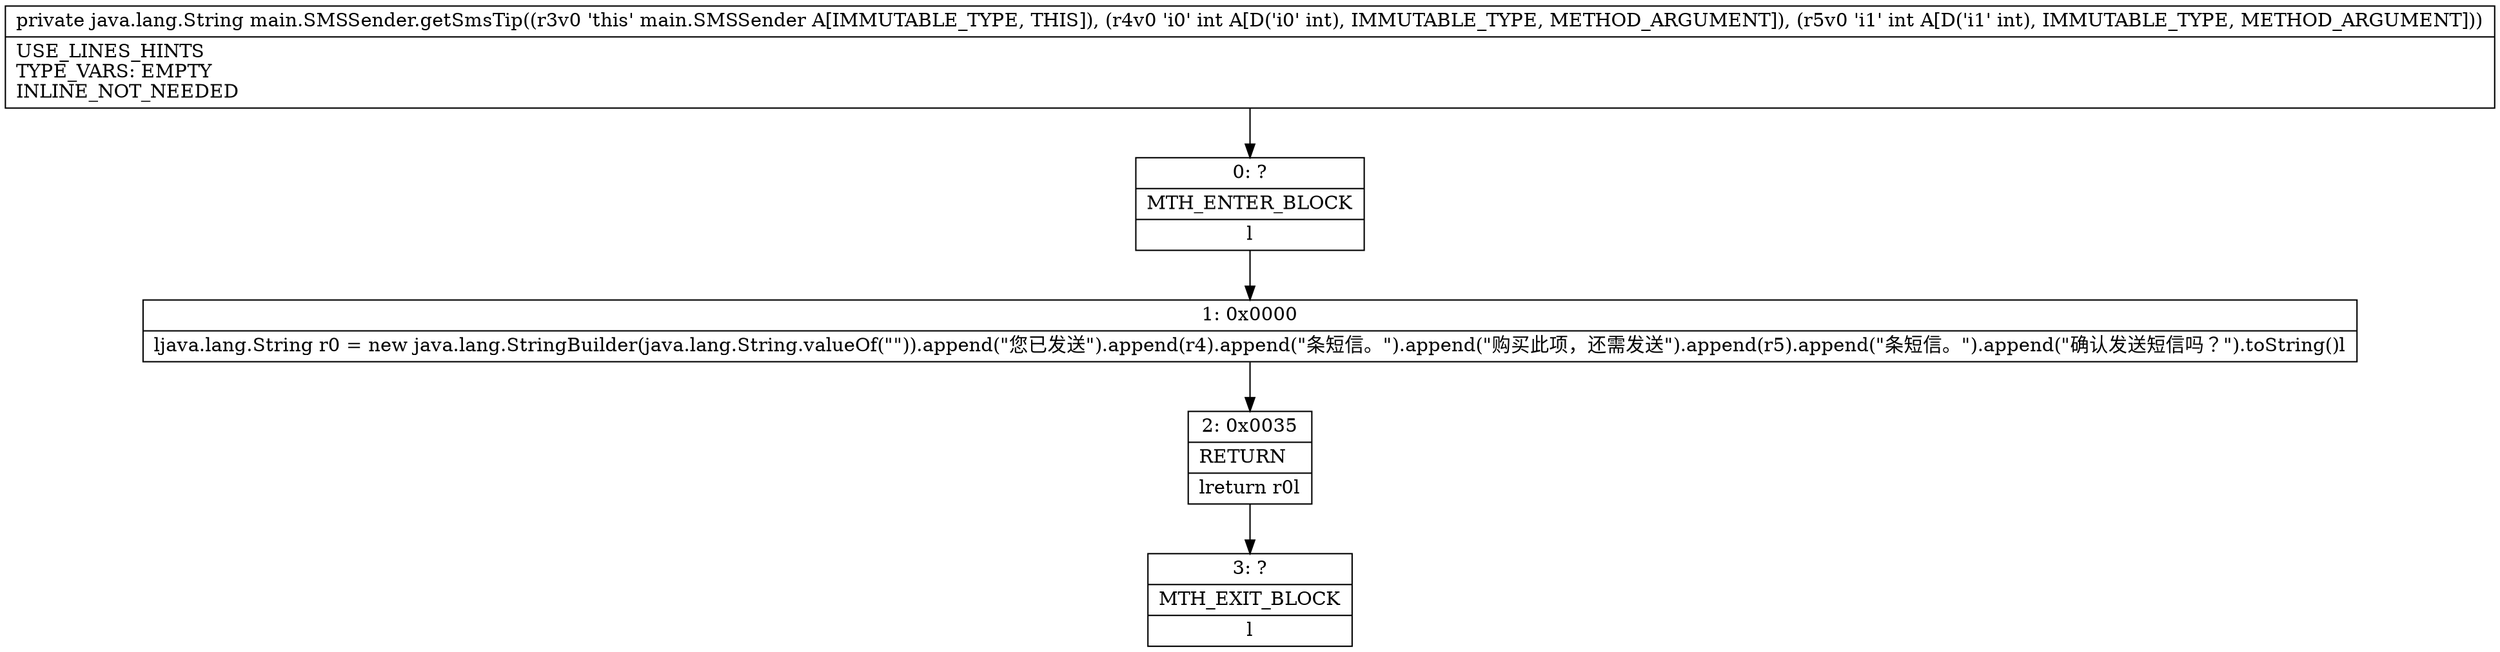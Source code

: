 digraph "CFG formain.SMSSender.getSmsTip(II)Ljava\/lang\/String;" {
Node_0 [shape=record,label="{0\:\ ?|MTH_ENTER_BLOCK\l|l}"];
Node_1 [shape=record,label="{1\:\ 0x0000|ljava.lang.String r0 = new java.lang.StringBuilder(java.lang.String.valueOf(\"\")).append(\"您已发送\").append(r4).append(\"条短信。\").append(\"购买此项，还需发送\").append(r5).append(\"条短信。\").append(\"确认发送短信吗？\").toString()l}"];
Node_2 [shape=record,label="{2\:\ 0x0035|RETURN\l|lreturn r0l}"];
Node_3 [shape=record,label="{3\:\ ?|MTH_EXIT_BLOCK\l|l}"];
MethodNode[shape=record,label="{private java.lang.String main.SMSSender.getSmsTip((r3v0 'this' main.SMSSender A[IMMUTABLE_TYPE, THIS]), (r4v0 'i0' int A[D('i0' int), IMMUTABLE_TYPE, METHOD_ARGUMENT]), (r5v0 'i1' int A[D('i1' int), IMMUTABLE_TYPE, METHOD_ARGUMENT]))  | USE_LINES_HINTS\lTYPE_VARS: EMPTY\lINLINE_NOT_NEEDED\l}"];
MethodNode -> Node_0;
Node_0 -> Node_1;
Node_1 -> Node_2;
Node_2 -> Node_3;
}

